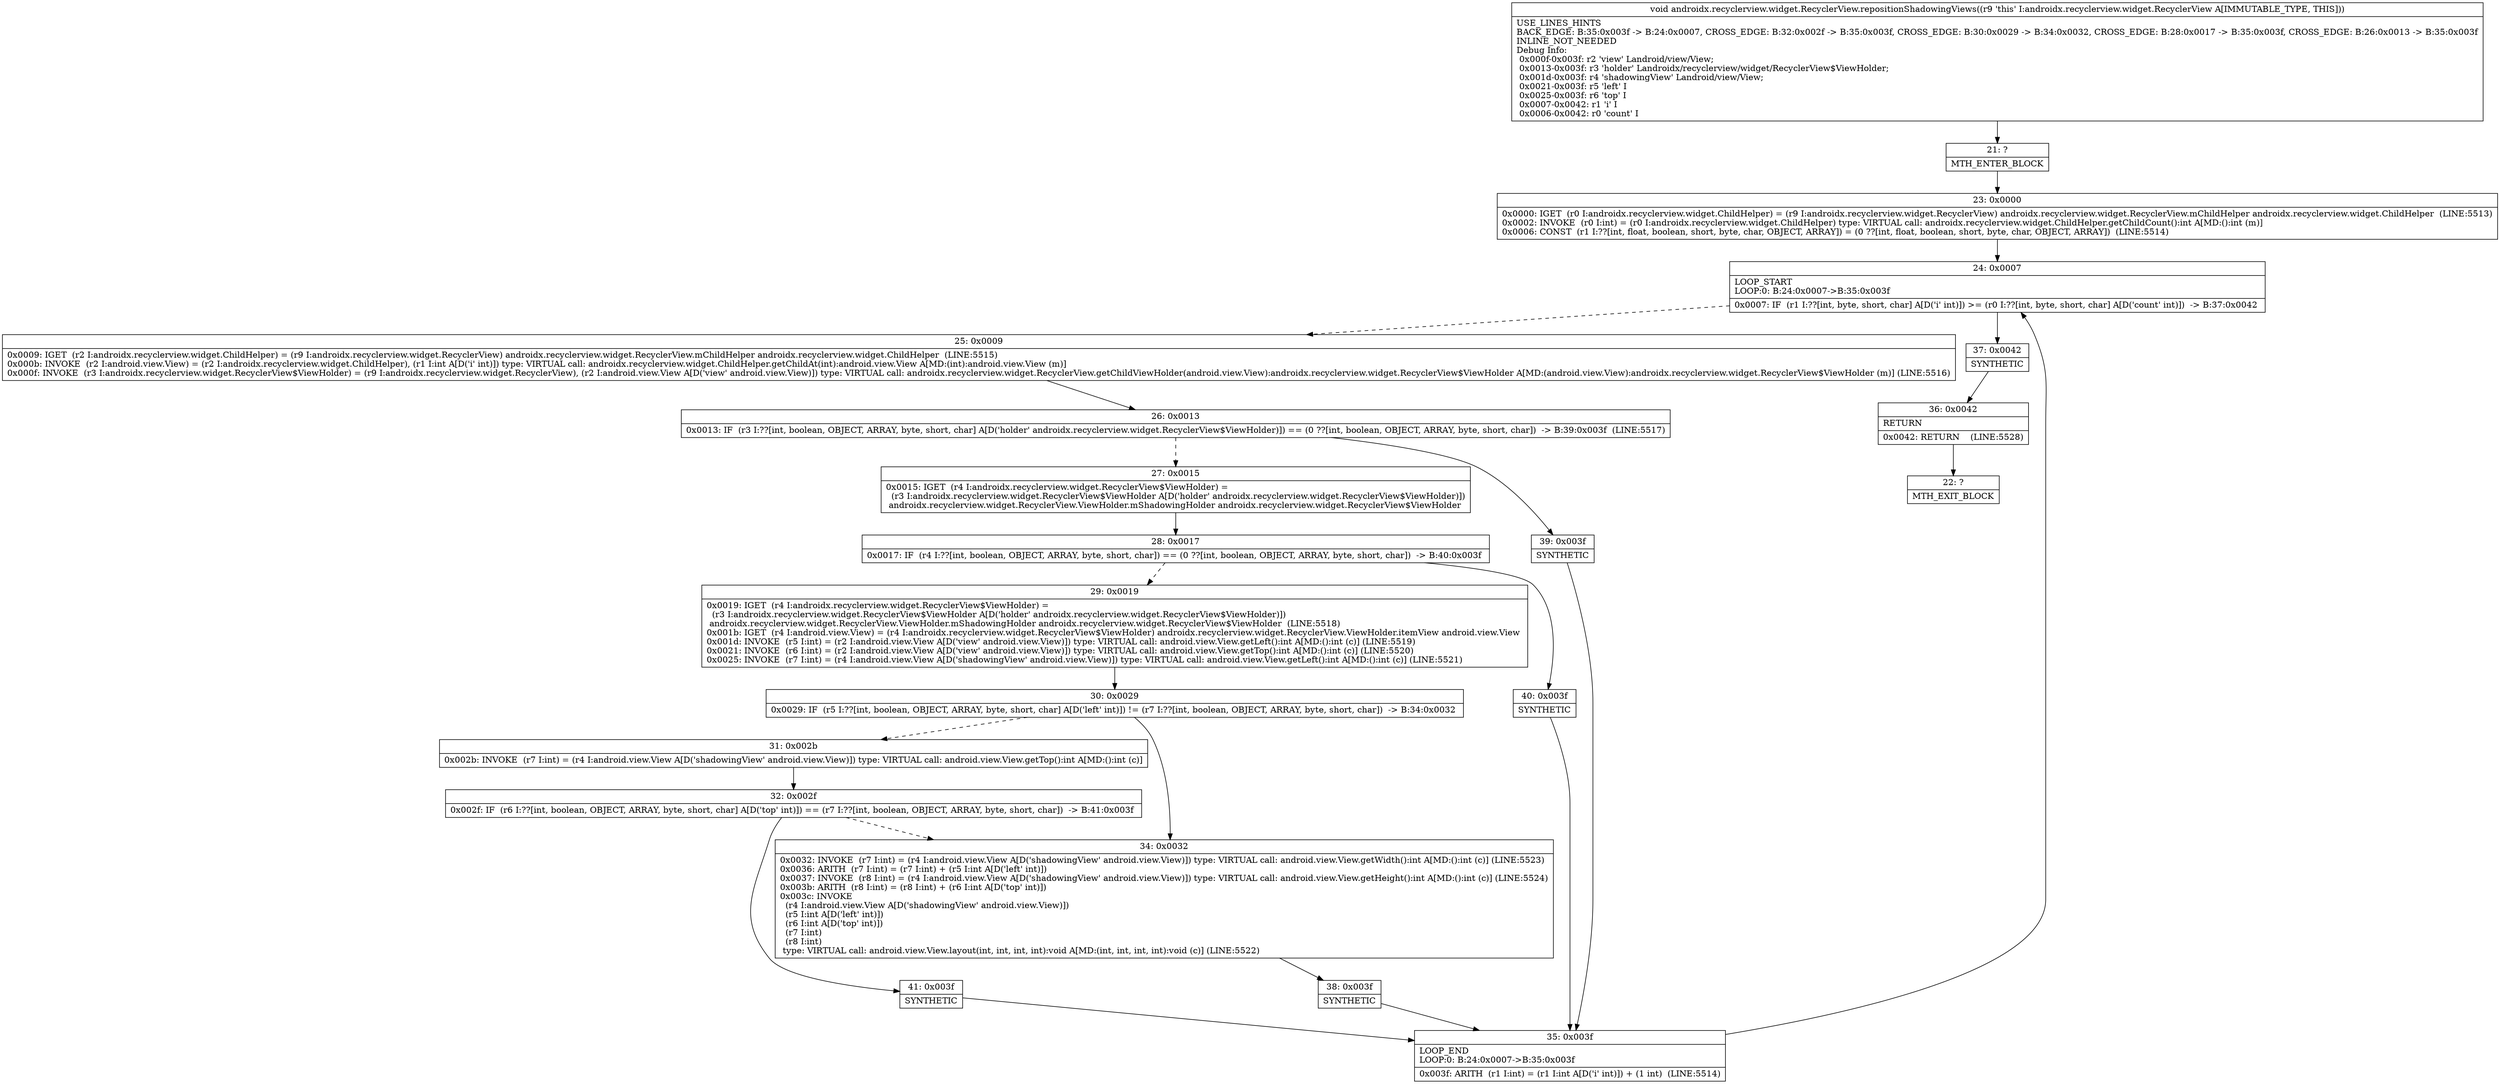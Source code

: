 digraph "CFG forandroidx.recyclerview.widget.RecyclerView.repositionShadowingViews()V" {
Node_21 [shape=record,label="{21\:\ ?|MTH_ENTER_BLOCK\l}"];
Node_23 [shape=record,label="{23\:\ 0x0000|0x0000: IGET  (r0 I:androidx.recyclerview.widget.ChildHelper) = (r9 I:androidx.recyclerview.widget.RecyclerView) androidx.recyclerview.widget.RecyclerView.mChildHelper androidx.recyclerview.widget.ChildHelper  (LINE:5513)\l0x0002: INVOKE  (r0 I:int) = (r0 I:androidx.recyclerview.widget.ChildHelper) type: VIRTUAL call: androidx.recyclerview.widget.ChildHelper.getChildCount():int A[MD:():int (m)]\l0x0006: CONST  (r1 I:??[int, float, boolean, short, byte, char, OBJECT, ARRAY]) = (0 ??[int, float, boolean, short, byte, char, OBJECT, ARRAY])  (LINE:5514)\l}"];
Node_24 [shape=record,label="{24\:\ 0x0007|LOOP_START\lLOOP:0: B:24:0x0007\-\>B:35:0x003f\l|0x0007: IF  (r1 I:??[int, byte, short, char] A[D('i' int)]) \>= (r0 I:??[int, byte, short, char] A[D('count' int)])  \-\> B:37:0x0042 \l}"];
Node_25 [shape=record,label="{25\:\ 0x0009|0x0009: IGET  (r2 I:androidx.recyclerview.widget.ChildHelper) = (r9 I:androidx.recyclerview.widget.RecyclerView) androidx.recyclerview.widget.RecyclerView.mChildHelper androidx.recyclerview.widget.ChildHelper  (LINE:5515)\l0x000b: INVOKE  (r2 I:android.view.View) = (r2 I:androidx.recyclerview.widget.ChildHelper), (r1 I:int A[D('i' int)]) type: VIRTUAL call: androidx.recyclerview.widget.ChildHelper.getChildAt(int):android.view.View A[MD:(int):android.view.View (m)]\l0x000f: INVOKE  (r3 I:androidx.recyclerview.widget.RecyclerView$ViewHolder) = (r9 I:androidx.recyclerview.widget.RecyclerView), (r2 I:android.view.View A[D('view' android.view.View)]) type: VIRTUAL call: androidx.recyclerview.widget.RecyclerView.getChildViewHolder(android.view.View):androidx.recyclerview.widget.RecyclerView$ViewHolder A[MD:(android.view.View):androidx.recyclerview.widget.RecyclerView$ViewHolder (m)] (LINE:5516)\l}"];
Node_26 [shape=record,label="{26\:\ 0x0013|0x0013: IF  (r3 I:??[int, boolean, OBJECT, ARRAY, byte, short, char] A[D('holder' androidx.recyclerview.widget.RecyclerView$ViewHolder)]) == (0 ??[int, boolean, OBJECT, ARRAY, byte, short, char])  \-\> B:39:0x003f  (LINE:5517)\l}"];
Node_27 [shape=record,label="{27\:\ 0x0015|0x0015: IGET  (r4 I:androidx.recyclerview.widget.RecyclerView$ViewHolder) = \l  (r3 I:androidx.recyclerview.widget.RecyclerView$ViewHolder A[D('holder' androidx.recyclerview.widget.RecyclerView$ViewHolder)])\l androidx.recyclerview.widget.RecyclerView.ViewHolder.mShadowingHolder androidx.recyclerview.widget.RecyclerView$ViewHolder \l}"];
Node_28 [shape=record,label="{28\:\ 0x0017|0x0017: IF  (r4 I:??[int, boolean, OBJECT, ARRAY, byte, short, char]) == (0 ??[int, boolean, OBJECT, ARRAY, byte, short, char])  \-\> B:40:0x003f \l}"];
Node_29 [shape=record,label="{29\:\ 0x0019|0x0019: IGET  (r4 I:androidx.recyclerview.widget.RecyclerView$ViewHolder) = \l  (r3 I:androidx.recyclerview.widget.RecyclerView$ViewHolder A[D('holder' androidx.recyclerview.widget.RecyclerView$ViewHolder)])\l androidx.recyclerview.widget.RecyclerView.ViewHolder.mShadowingHolder androidx.recyclerview.widget.RecyclerView$ViewHolder  (LINE:5518)\l0x001b: IGET  (r4 I:android.view.View) = (r4 I:androidx.recyclerview.widget.RecyclerView$ViewHolder) androidx.recyclerview.widget.RecyclerView.ViewHolder.itemView android.view.View \l0x001d: INVOKE  (r5 I:int) = (r2 I:android.view.View A[D('view' android.view.View)]) type: VIRTUAL call: android.view.View.getLeft():int A[MD:():int (c)] (LINE:5519)\l0x0021: INVOKE  (r6 I:int) = (r2 I:android.view.View A[D('view' android.view.View)]) type: VIRTUAL call: android.view.View.getTop():int A[MD:():int (c)] (LINE:5520)\l0x0025: INVOKE  (r7 I:int) = (r4 I:android.view.View A[D('shadowingView' android.view.View)]) type: VIRTUAL call: android.view.View.getLeft():int A[MD:():int (c)] (LINE:5521)\l}"];
Node_30 [shape=record,label="{30\:\ 0x0029|0x0029: IF  (r5 I:??[int, boolean, OBJECT, ARRAY, byte, short, char] A[D('left' int)]) != (r7 I:??[int, boolean, OBJECT, ARRAY, byte, short, char])  \-\> B:34:0x0032 \l}"];
Node_31 [shape=record,label="{31\:\ 0x002b|0x002b: INVOKE  (r7 I:int) = (r4 I:android.view.View A[D('shadowingView' android.view.View)]) type: VIRTUAL call: android.view.View.getTop():int A[MD:():int (c)]\l}"];
Node_32 [shape=record,label="{32\:\ 0x002f|0x002f: IF  (r6 I:??[int, boolean, OBJECT, ARRAY, byte, short, char] A[D('top' int)]) == (r7 I:??[int, boolean, OBJECT, ARRAY, byte, short, char])  \-\> B:41:0x003f \l}"];
Node_41 [shape=record,label="{41\:\ 0x003f|SYNTHETIC\l}"];
Node_35 [shape=record,label="{35\:\ 0x003f|LOOP_END\lLOOP:0: B:24:0x0007\-\>B:35:0x003f\l|0x003f: ARITH  (r1 I:int) = (r1 I:int A[D('i' int)]) + (1 int)  (LINE:5514)\l}"];
Node_34 [shape=record,label="{34\:\ 0x0032|0x0032: INVOKE  (r7 I:int) = (r4 I:android.view.View A[D('shadowingView' android.view.View)]) type: VIRTUAL call: android.view.View.getWidth():int A[MD:():int (c)] (LINE:5523)\l0x0036: ARITH  (r7 I:int) = (r7 I:int) + (r5 I:int A[D('left' int)]) \l0x0037: INVOKE  (r8 I:int) = (r4 I:android.view.View A[D('shadowingView' android.view.View)]) type: VIRTUAL call: android.view.View.getHeight():int A[MD:():int (c)] (LINE:5524)\l0x003b: ARITH  (r8 I:int) = (r8 I:int) + (r6 I:int A[D('top' int)]) \l0x003c: INVOKE  \l  (r4 I:android.view.View A[D('shadowingView' android.view.View)])\l  (r5 I:int A[D('left' int)])\l  (r6 I:int A[D('top' int)])\l  (r7 I:int)\l  (r8 I:int)\l type: VIRTUAL call: android.view.View.layout(int, int, int, int):void A[MD:(int, int, int, int):void (c)] (LINE:5522)\l}"];
Node_38 [shape=record,label="{38\:\ 0x003f|SYNTHETIC\l}"];
Node_40 [shape=record,label="{40\:\ 0x003f|SYNTHETIC\l}"];
Node_39 [shape=record,label="{39\:\ 0x003f|SYNTHETIC\l}"];
Node_37 [shape=record,label="{37\:\ 0x0042|SYNTHETIC\l}"];
Node_36 [shape=record,label="{36\:\ 0x0042|RETURN\l|0x0042: RETURN    (LINE:5528)\l}"];
Node_22 [shape=record,label="{22\:\ ?|MTH_EXIT_BLOCK\l}"];
MethodNode[shape=record,label="{void androidx.recyclerview.widget.RecyclerView.repositionShadowingViews((r9 'this' I:androidx.recyclerview.widget.RecyclerView A[IMMUTABLE_TYPE, THIS]))  | USE_LINES_HINTS\lBACK_EDGE: B:35:0x003f \-\> B:24:0x0007, CROSS_EDGE: B:32:0x002f \-\> B:35:0x003f, CROSS_EDGE: B:30:0x0029 \-\> B:34:0x0032, CROSS_EDGE: B:28:0x0017 \-\> B:35:0x003f, CROSS_EDGE: B:26:0x0013 \-\> B:35:0x003f\lINLINE_NOT_NEEDED\lDebug Info:\l  0x000f\-0x003f: r2 'view' Landroid\/view\/View;\l  0x0013\-0x003f: r3 'holder' Landroidx\/recyclerview\/widget\/RecyclerView$ViewHolder;\l  0x001d\-0x003f: r4 'shadowingView' Landroid\/view\/View;\l  0x0021\-0x003f: r5 'left' I\l  0x0025\-0x003f: r6 'top' I\l  0x0007\-0x0042: r1 'i' I\l  0x0006\-0x0042: r0 'count' I\l}"];
MethodNode -> Node_21;Node_21 -> Node_23;
Node_23 -> Node_24;
Node_24 -> Node_25[style=dashed];
Node_24 -> Node_37;
Node_25 -> Node_26;
Node_26 -> Node_27[style=dashed];
Node_26 -> Node_39;
Node_27 -> Node_28;
Node_28 -> Node_29[style=dashed];
Node_28 -> Node_40;
Node_29 -> Node_30;
Node_30 -> Node_31[style=dashed];
Node_30 -> Node_34;
Node_31 -> Node_32;
Node_32 -> Node_34[style=dashed];
Node_32 -> Node_41;
Node_41 -> Node_35;
Node_35 -> Node_24;
Node_34 -> Node_38;
Node_38 -> Node_35;
Node_40 -> Node_35;
Node_39 -> Node_35;
Node_37 -> Node_36;
Node_36 -> Node_22;
}

